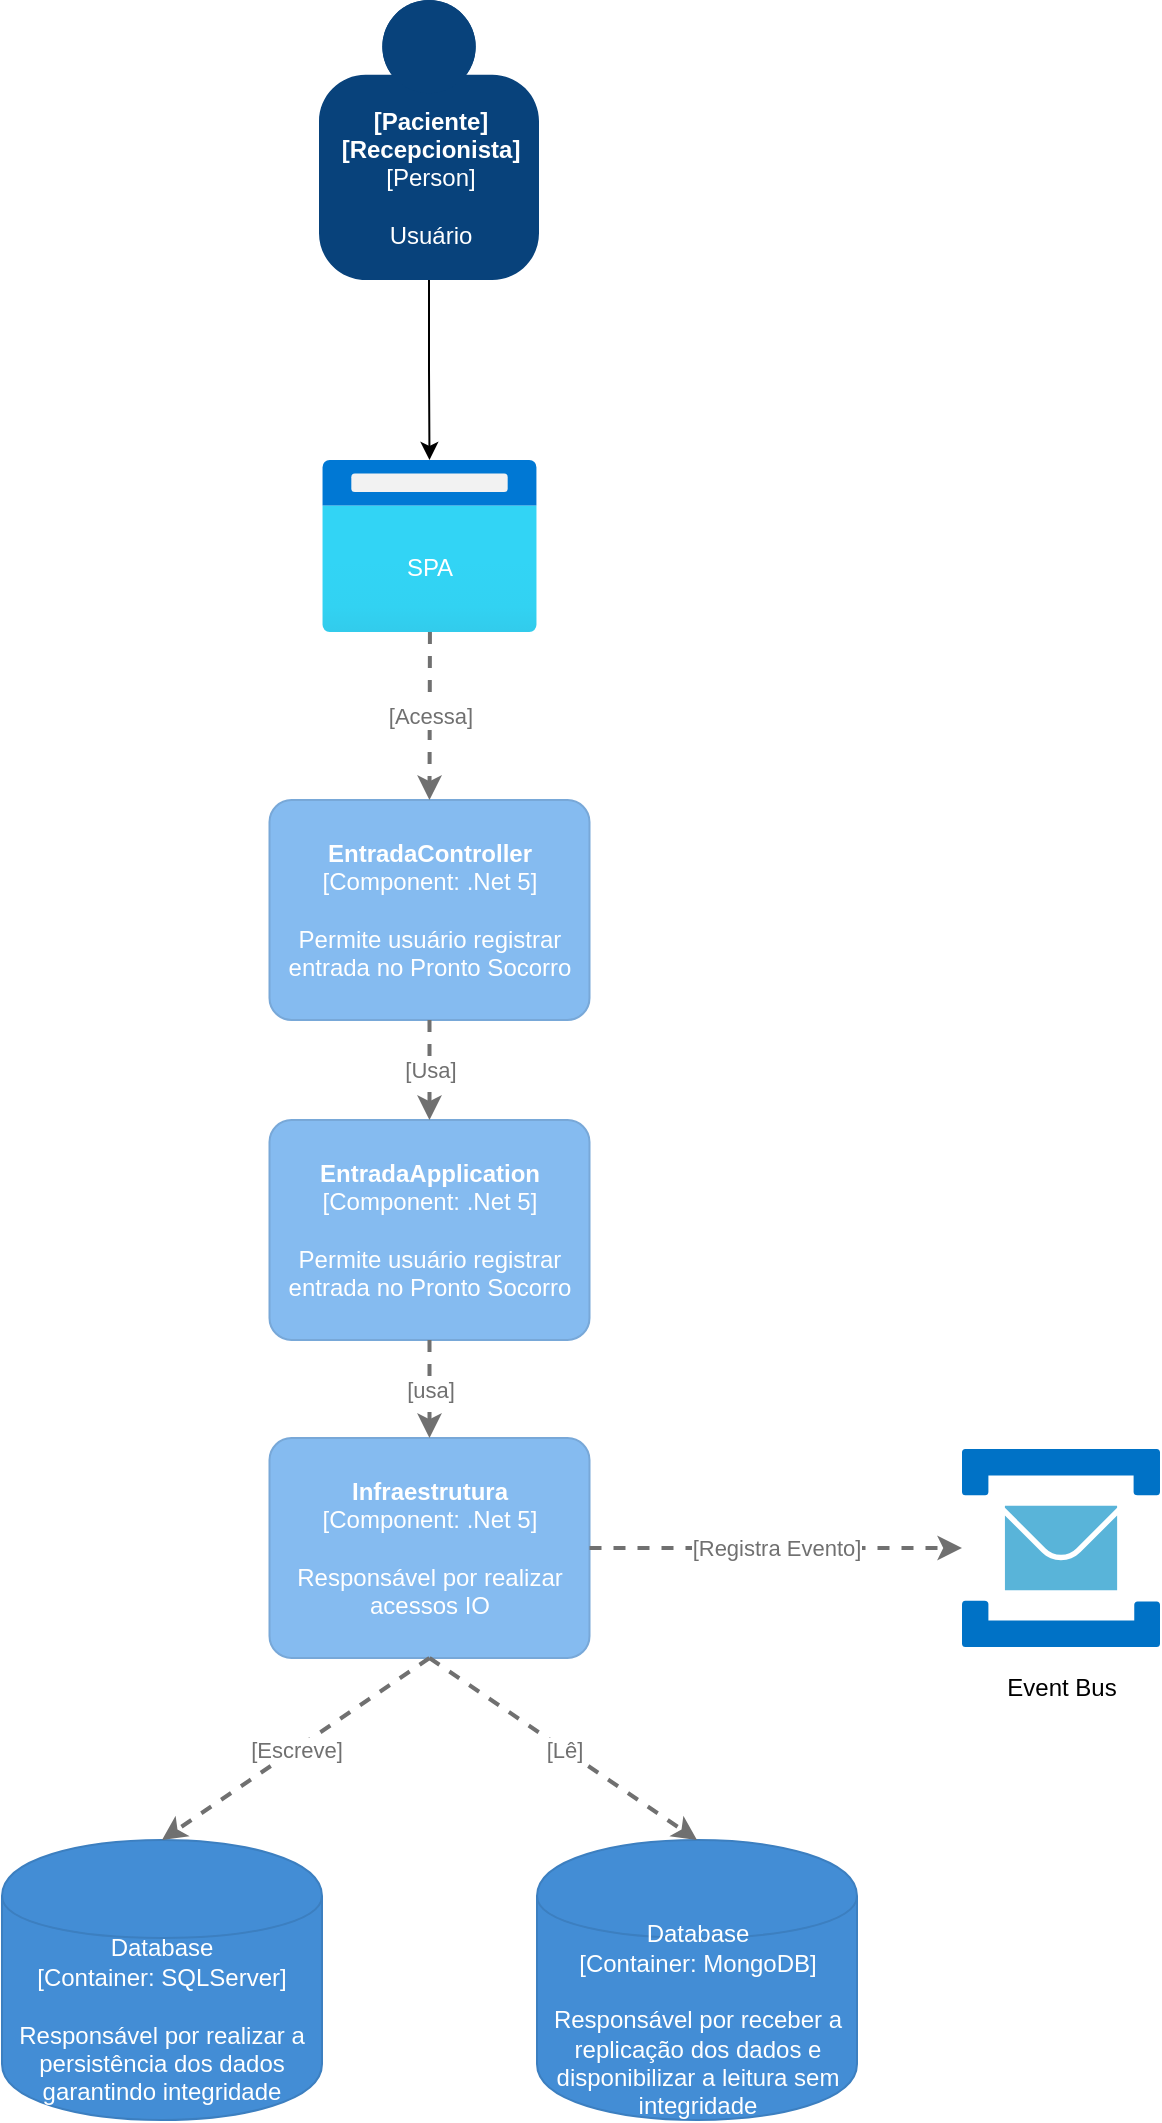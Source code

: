 <mxfile version="15.4.1" type="google"><diagram id="uSu54I1y8IvkPqE_U-mH" name="Page-1"><mxGraphModel dx="1022" dy="436" grid="1" gridSize="10" guides="1" tooltips="1" connect="1" arrows="1" fold="1" page="1" pageScale="1" pageWidth="827" pageHeight="1169" math="0" shadow="0"><root><mxCell id="0"/><mxCell id="1" parent="0"/><object placeholders="1" c4Name="EntradaController" c4Type="Component" c4Technology=".Net 5" c4Description="Permite usuário registrar entrada no Pronto Socorro" label="&lt;b&gt;%c4Name%&lt;/b&gt;&lt;div&gt;[%c4Type%: %c4Technology%]&lt;/div&gt;&lt;br&gt;&lt;div&gt;%c4Description%&lt;/div&gt;" id="7dlqa51fUlKnGJhs8456-1"><mxCell style="rounded=1;whiteSpace=wrap;html=1;labelBackgroundColor=none;fillColor=#85BBF0;fontColor=#ffffff;align=center;arcSize=10;strokeColor=#78A8D8;metaEdit=1;metaData={&quot;c4Type&quot;:{&quot;editable&quot;:false}};points=[[0.25,0,0],[0.5,0,0],[0.75,0,0],[1,0.25,0],[1,0.5,0],[1,0.75,0],[0.75,1,0],[0.5,1,0],[0.25,1,0],[0,0.75,0],[0,0.5,0],[0,0.25,0]];" vertex="1" parent="1"><mxGeometry x="273.75" y="410" width="160" height="110.0" as="geometry"/></mxCell></object><mxCell id="7dlqa51fUlKnGJhs8456-2" value="" style="aspect=fixed;html=1;points=[];align=center;image;fontSize=12;image=img/lib/azure2/general/Browser.svg;" vertex="1" parent="1"><mxGeometry x="300" y="240" width="107.5" height="86" as="geometry"/></mxCell><mxCell id="7dlqa51fUlKnGJhs8456-3" value="SPA" style="text;html=1;strokeColor=none;fillColor=none;align=center;verticalAlign=middle;whiteSpace=wrap;rounded=0;fontColor=white;" vertex="1" parent="1"><mxGeometry x="324" y="279" width="60" height="30" as="geometry"/></mxCell><object placeholders="1" c4Name="EntradaApplication" c4Type="Component" c4Technology=".Net 5" c4Description="Permite usuário registrar entrada no Pronto Socorro" label="&lt;b&gt;%c4Name%&lt;/b&gt;&lt;div&gt;[%c4Type%: %c4Technology%]&lt;/div&gt;&lt;br&gt;&lt;div&gt;%c4Description%&lt;/div&gt;" id="7dlqa51fUlKnGJhs8456-4"><mxCell style="rounded=1;whiteSpace=wrap;html=1;labelBackgroundColor=none;fillColor=#85BBF0;fontColor=#ffffff;align=center;arcSize=10;strokeColor=#78A8D8;metaEdit=1;metaData={&quot;c4Type&quot;:{&quot;editable&quot;:false}};points=[[0.25,0,0],[0.5,0,0],[0.75,0,0],[1,0.25,0],[1,0.5,0],[1,0.75,0],[0.75,1,0],[0.5,1,0],[0.25,1,0],[0,0.75,0],[0,0.5,0],[0,0.25,0]];" vertex="1" parent="1"><mxGeometry x="273.75" y="570" width="160" height="110.0" as="geometry"/></mxCell></object><object placeholders="1" c4Type="Relationship" c4Technology="Usa" c4Description="" label="&lt;div style=&quot;text-align: left&quot;&gt;&lt;div style=&quot;text-align: center&quot;&gt;&lt;b&gt;%c4Description%&lt;/b&gt;&lt;/div&gt;&lt;div style=&quot;text-align: center&quot;&gt;[%c4Technology%]&lt;/div&gt;&lt;/div&gt;" id="7dlqa51fUlKnGJhs8456-5"><mxCell style="edgeStyle=none;rounded=0;html=1;entryX=0.5;entryY=0;jettySize=auto;orthogonalLoop=1;strokeColor=#707070;strokeWidth=2;fontColor=#707070;jumpStyle=none;dashed=1;metaEdit=1;metaData={&quot;c4Type&quot;:{&quot;editable&quot;:false}};exitX=0.5;exitY=1;exitDx=0;exitDy=0;exitPerimeter=0;entryDx=0;entryDy=0;entryPerimeter=0;" edge="1" parent="1" source="7dlqa51fUlKnGJhs8456-1" target="7dlqa51fUlKnGJhs8456-4"><mxGeometry width="160" relative="1" as="geometry"><mxPoint x="483.75" y="540" as="sourcePoint"/><mxPoint x="643.75" y="540" as="targetPoint"/></mxGeometry></mxCell></object><object placeholders="1" c4Name="Infraestrutura" c4Type="Component" c4Technology=".Net 5" c4Description="Responsável por realizar acessos IO" label="&lt;b&gt;%c4Name%&lt;/b&gt;&lt;div&gt;[%c4Type%: %c4Technology%]&lt;/div&gt;&lt;br&gt;&lt;div&gt;%c4Description%&lt;/div&gt;" id="7dlqa51fUlKnGJhs8456-6"><mxCell style="rounded=1;whiteSpace=wrap;html=1;labelBackgroundColor=none;fillColor=#85BBF0;fontColor=#ffffff;align=center;arcSize=10;strokeColor=#78A8D8;metaEdit=1;metaData={&quot;c4Type&quot;:{&quot;editable&quot;:false}};points=[[0.25,0,0],[0.5,0,0],[0.75,0,0],[1,0.25,0],[1,0.5,0],[1,0.75,0],[0.75,1,0],[0.5,1,0],[0.25,1,0],[0,0.75,0],[0,0.5,0],[0,0.25,0]];" vertex="1" parent="1"><mxGeometry x="273.75" y="729" width="160" height="110.0" as="geometry"/></mxCell></object><object placeholders="1" c4Type="Relationship" c4Technology="usa" c4Description="" label="&lt;div style=&quot;text-align: left&quot;&gt;&lt;div style=&quot;text-align: center&quot;&gt;&lt;b&gt;%c4Description%&lt;/b&gt;&lt;/div&gt;&lt;div style=&quot;text-align: center&quot;&gt;[%c4Technology%]&lt;/div&gt;&lt;/div&gt;" id="7dlqa51fUlKnGJhs8456-7"><mxCell style="edgeStyle=none;rounded=0;html=1;entryX=0.5;entryY=0;jettySize=auto;orthogonalLoop=1;strokeColor=#707070;strokeWidth=2;fontColor=#707070;jumpStyle=none;dashed=1;metaEdit=1;metaData={&quot;c4Type&quot;:{&quot;editable&quot;:false}};exitX=0.5;exitY=1;exitDx=0;exitDy=0;exitPerimeter=0;entryDx=0;entryDy=0;entryPerimeter=0;" edge="1" parent="1" source="7dlqa51fUlKnGJhs8456-4" target="7dlqa51fUlKnGJhs8456-6"><mxGeometry width="160" relative="1" as="geometry"><mxPoint x="483.75" y="740" as="sourcePoint"/><mxPoint x="643.75" y="740" as="targetPoint"/></mxGeometry></mxCell></object><object placeholders="1" c4Type="Database" c4Container="Container" c4Technology="SQLServer" c4Description="Responsável por realizar a persistência dos dados garantindo integridade" label="%c4Type%&lt;div&gt;[%c4Container%:&amp;nbsp;%c4Technology%]&lt;/div&gt;&lt;br&gt;&lt;div&gt;%c4Description%&lt;/div&gt;" id="7dlqa51fUlKnGJhs8456-8"><mxCell style="shape=cylinder;whiteSpace=wrap;html=1;boundedLbl=1;rounded=0;labelBackgroundColor=none;fillColor=#438DD5;fontSize=12;fontColor=#ffffff;align=center;strokeColor=#3C7FC0;metaEdit=1;points=[[0.5,0,0],[1,0.25,0],[1,0.5,0],[1,0.75,0],[0.5,1,0],[0,0.75,0],[0,0.5,0],[0,0.25,0]];metaData={&quot;c4Type&quot;:{&quot;editable&quot;:false}};" vertex="1" parent="1"><mxGeometry x="140" y="930" width="160" height="140" as="geometry"/></mxCell></object><object placeholders="1" c4Type="Database" c4Container="Container" c4Technology="MongoDB" c4Description="Responsável por receber a replicação dos dados e disponibilizar a leitura sem integridade" label="%c4Type%&lt;div&gt;[%c4Container%:&amp;nbsp;%c4Technology%]&lt;/div&gt;&lt;br&gt;&lt;div&gt;%c4Description%&lt;/div&gt;" id="7dlqa51fUlKnGJhs8456-9"><mxCell style="shape=cylinder;whiteSpace=wrap;html=1;boundedLbl=1;rounded=0;labelBackgroundColor=none;fillColor=#438DD5;fontSize=12;fontColor=#ffffff;align=center;strokeColor=#3C7FC0;metaEdit=1;points=[[0.5,0,0],[1,0.25,0],[1,0.5,0],[1,0.75,0],[0.5,1,0],[0,0.75,0],[0,0.5,0],[0,0.25,0]];metaData={&quot;c4Type&quot;:{&quot;editable&quot;:false}};" vertex="1" parent="1"><mxGeometry x="407.5" y="930" width="160" height="140" as="geometry"/></mxCell></object><object placeholders="1" c4Type="Relationship" c4Technology="Escreve" c4Description="" label="&lt;div style=&quot;text-align: left&quot;&gt;&lt;div style=&quot;text-align: center&quot;&gt;&lt;b&gt;%c4Description%&lt;/b&gt;&lt;/div&gt;&lt;div style=&quot;text-align: center&quot;&gt;[%c4Technology%]&lt;/div&gt;&lt;/div&gt;" id="7dlqa51fUlKnGJhs8456-10"><mxCell style="edgeStyle=none;rounded=0;html=1;entryX=0.5;entryY=0;jettySize=auto;orthogonalLoop=1;strokeColor=#707070;strokeWidth=2;fontColor=#707070;jumpStyle=none;dashed=1;metaEdit=1;metaData={&quot;c4Type&quot;:{&quot;editable&quot;:false}};exitX=0.5;exitY=1;exitDx=0;exitDy=0;exitPerimeter=0;entryDx=0;entryDy=0;entryPerimeter=0;" edge="1" parent="1" source="7dlqa51fUlKnGJhs8456-6" target="7dlqa51fUlKnGJhs8456-8"><mxGeometry width="160" relative="1" as="geometry"><mxPoint x="470" y="850" as="sourcePoint"/><mxPoint x="630" y="850" as="targetPoint"/></mxGeometry></mxCell></object><object placeholders="1" c4Type="Relationship" c4Technology="Lê" c4Description="" label="&lt;div style=&quot;text-align: left&quot;&gt;&lt;div style=&quot;text-align: center&quot;&gt;&lt;b&gt;%c4Description%&lt;/b&gt;&lt;/div&gt;&lt;div style=&quot;text-align: center&quot;&gt;[%c4Technology%]&lt;/div&gt;&lt;/div&gt;" id="7dlqa51fUlKnGJhs8456-11"><mxCell style="edgeStyle=none;rounded=0;html=1;entryX=0.5;entryY=0;jettySize=auto;orthogonalLoop=1;strokeColor=#707070;strokeWidth=2;fontColor=#707070;jumpStyle=none;dashed=1;metaEdit=1;metaData={&quot;c4Type&quot;:{&quot;editable&quot;:false}};exitX=0.5;exitY=1;exitDx=0;exitDy=0;exitPerimeter=0;entryDx=0;entryDy=0;entryPerimeter=0;" edge="1" parent="1" source="7dlqa51fUlKnGJhs8456-6" target="7dlqa51fUlKnGJhs8456-9"><mxGeometry width="160" relative="1" as="geometry"><mxPoint x="470" y="850" as="sourcePoint"/><mxPoint x="630" y="850" as="targetPoint"/></mxGeometry></mxCell></object><object placeholders="1" c4Type="Relationship" c4Technology="Acessa" c4Description="" label="&lt;div style=&quot;text-align: left&quot;&gt;&lt;div style=&quot;text-align: center&quot;&gt;&lt;b&gt;%c4Description%&lt;/b&gt;&lt;/div&gt;&lt;div style=&quot;text-align: center&quot;&gt;[%c4Technology%]&lt;/div&gt;&lt;/div&gt;" id="7dlqa51fUlKnGJhs8456-13"><mxCell style="edgeStyle=none;rounded=0;html=1;entryX=0.5;entryY=0;jettySize=auto;orthogonalLoop=1;strokeColor=#707070;strokeWidth=2;fontColor=#707070;jumpStyle=none;dashed=1;metaEdit=1;metaData={&quot;c4Type&quot;:{&quot;editable&quot;:false}};exitX=0.502;exitY=1;exitDx=0;exitDy=0;exitPerimeter=0;entryDx=0;entryDy=0;entryPerimeter=0;" edge="1" parent="1" source="7dlqa51fUlKnGJhs8456-2" target="7dlqa51fUlKnGJhs8456-1"><mxGeometry width="160" relative="1" as="geometry"><mxPoint x="360" y="660" as="sourcePoint"/><mxPoint x="520" y="660" as="targetPoint"/></mxGeometry></mxCell></object><mxCell id="7dlqa51fUlKnGJhs8456-14" value="" style="sketch=0;aspect=fixed;html=1;points=[];align=center;image;fontSize=12;image=img/lib/mscae/Service_Bus.svg;" vertex="1" parent="1"><mxGeometry x="620" y="734.5" width="99" height="99" as="geometry"/></mxCell><object placeholders="1" c4Type="Relationship" c4Technology="Registra Evento" c4Description="" label="&lt;div style=&quot;text-align: left&quot;&gt;&lt;div style=&quot;text-align: center&quot;&gt;&lt;b&gt;%c4Description%&lt;/b&gt;&lt;/div&gt;&lt;div style=&quot;text-align: center&quot;&gt;[%c4Technology%]&lt;/div&gt;&lt;/div&gt;" id="7dlqa51fUlKnGJhs8456-15"><mxCell style="edgeStyle=none;rounded=0;html=1;jettySize=auto;orthogonalLoop=1;strokeColor=#707070;strokeWidth=2;fontColor=#707070;jumpStyle=none;dashed=1;metaEdit=1;metaData={&quot;c4Type&quot;:{&quot;editable&quot;:false}};" edge="1" parent="1" source="7dlqa51fUlKnGJhs8456-6" target="7dlqa51fUlKnGJhs8456-14"><mxGeometry width="160" relative="1" as="geometry"><mxPoint x="450" y="790" as="sourcePoint"/><mxPoint x="610" y="790" as="targetPoint"/></mxGeometry></mxCell></object><mxCell id="7dlqa51fUlKnGJhs8456-17" value="Event Bus" style="text;html=1;strokeColor=none;fillColor=none;align=center;verticalAlign=middle;whiteSpace=wrap;rounded=0;" vertex="1" parent="1"><mxGeometry x="639.5" y="839" width="60" height="30" as="geometry"/></mxCell><mxCell id="7dlqa51fUlKnGJhs8456-19" style="edgeStyle=orthogonalEdgeStyle;rounded=0;orthogonalLoop=1;jettySize=auto;html=1;" edge="1" parent="1" source="7dlqa51fUlKnGJhs8456-18" target="7dlqa51fUlKnGJhs8456-2"><mxGeometry relative="1" as="geometry"/></mxCell><object placeholders="1" c4Name="[Paciente]&#10;[Recepcionista]" c4Type="Person" c4Description="Usuário" label="&lt;b&gt;%c4Name%&lt;/b&gt;&lt;div&gt;[%c4Type%]&lt;/div&gt;&lt;br&gt;&lt;div&gt;%c4Description%&lt;/div&gt;" id="7dlqa51fUlKnGJhs8456-18"><mxCell style="html=1;dashed=0;whitespace=wrap;fillColor=#08427b;strokeColor=none;fontColor=#ffffff;shape=mxgraph.c4.person;align=center;metaEdit=1;points=[[0.5,0,0],[1,0.5,0],[1,0.75,0],[0.75,1,0],[0.5,1,0],[0.25,1,0],[0,0.75,0],[0,0.5,0]];metaData={&quot;c4Type&quot;:{&quot;editable&quot;:false}};" vertex="1" parent="1"><mxGeometry x="298.5" y="10" width="110.0" height="140" as="geometry"/></mxCell></object></root></mxGraphModel></diagram></mxfile>